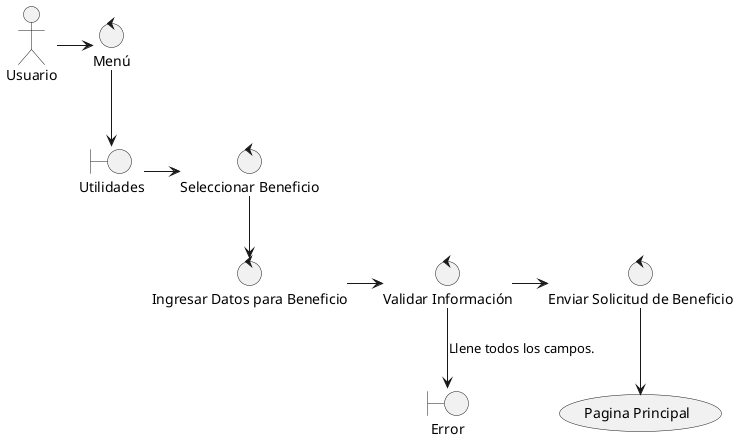@startuml
actor Usuario as usuario
control "Menú" as menu
boundary "Utilidades" as utilitarios
control "Seleccionar Beneficio" as seleccionarBeneficio
control "Ingresar Datos para Beneficio" as ingresardatosbeneficio
control "Validar Información" as validarinformacion
boundary "Error" as error
control "Enviar Solicitud de Beneficio" as enviarSolicitudBeneficio
usuario -right->menu
menu-down-> utilitarios
utilitarios -right-> seleccionarBeneficio
seleccionarBeneficio -down-> ingresardatosbeneficio
ingresardatosbeneficio -right-> validarinformacion
validarinformacion -down-> error: Llene todos los campos.
validarinformacion -right-> enviarSolicitudBeneficio
usecase (Pagina Principal) as paginaprincipal
enviarSolicitudBeneficio-down->paginaprincipal

@enduml
